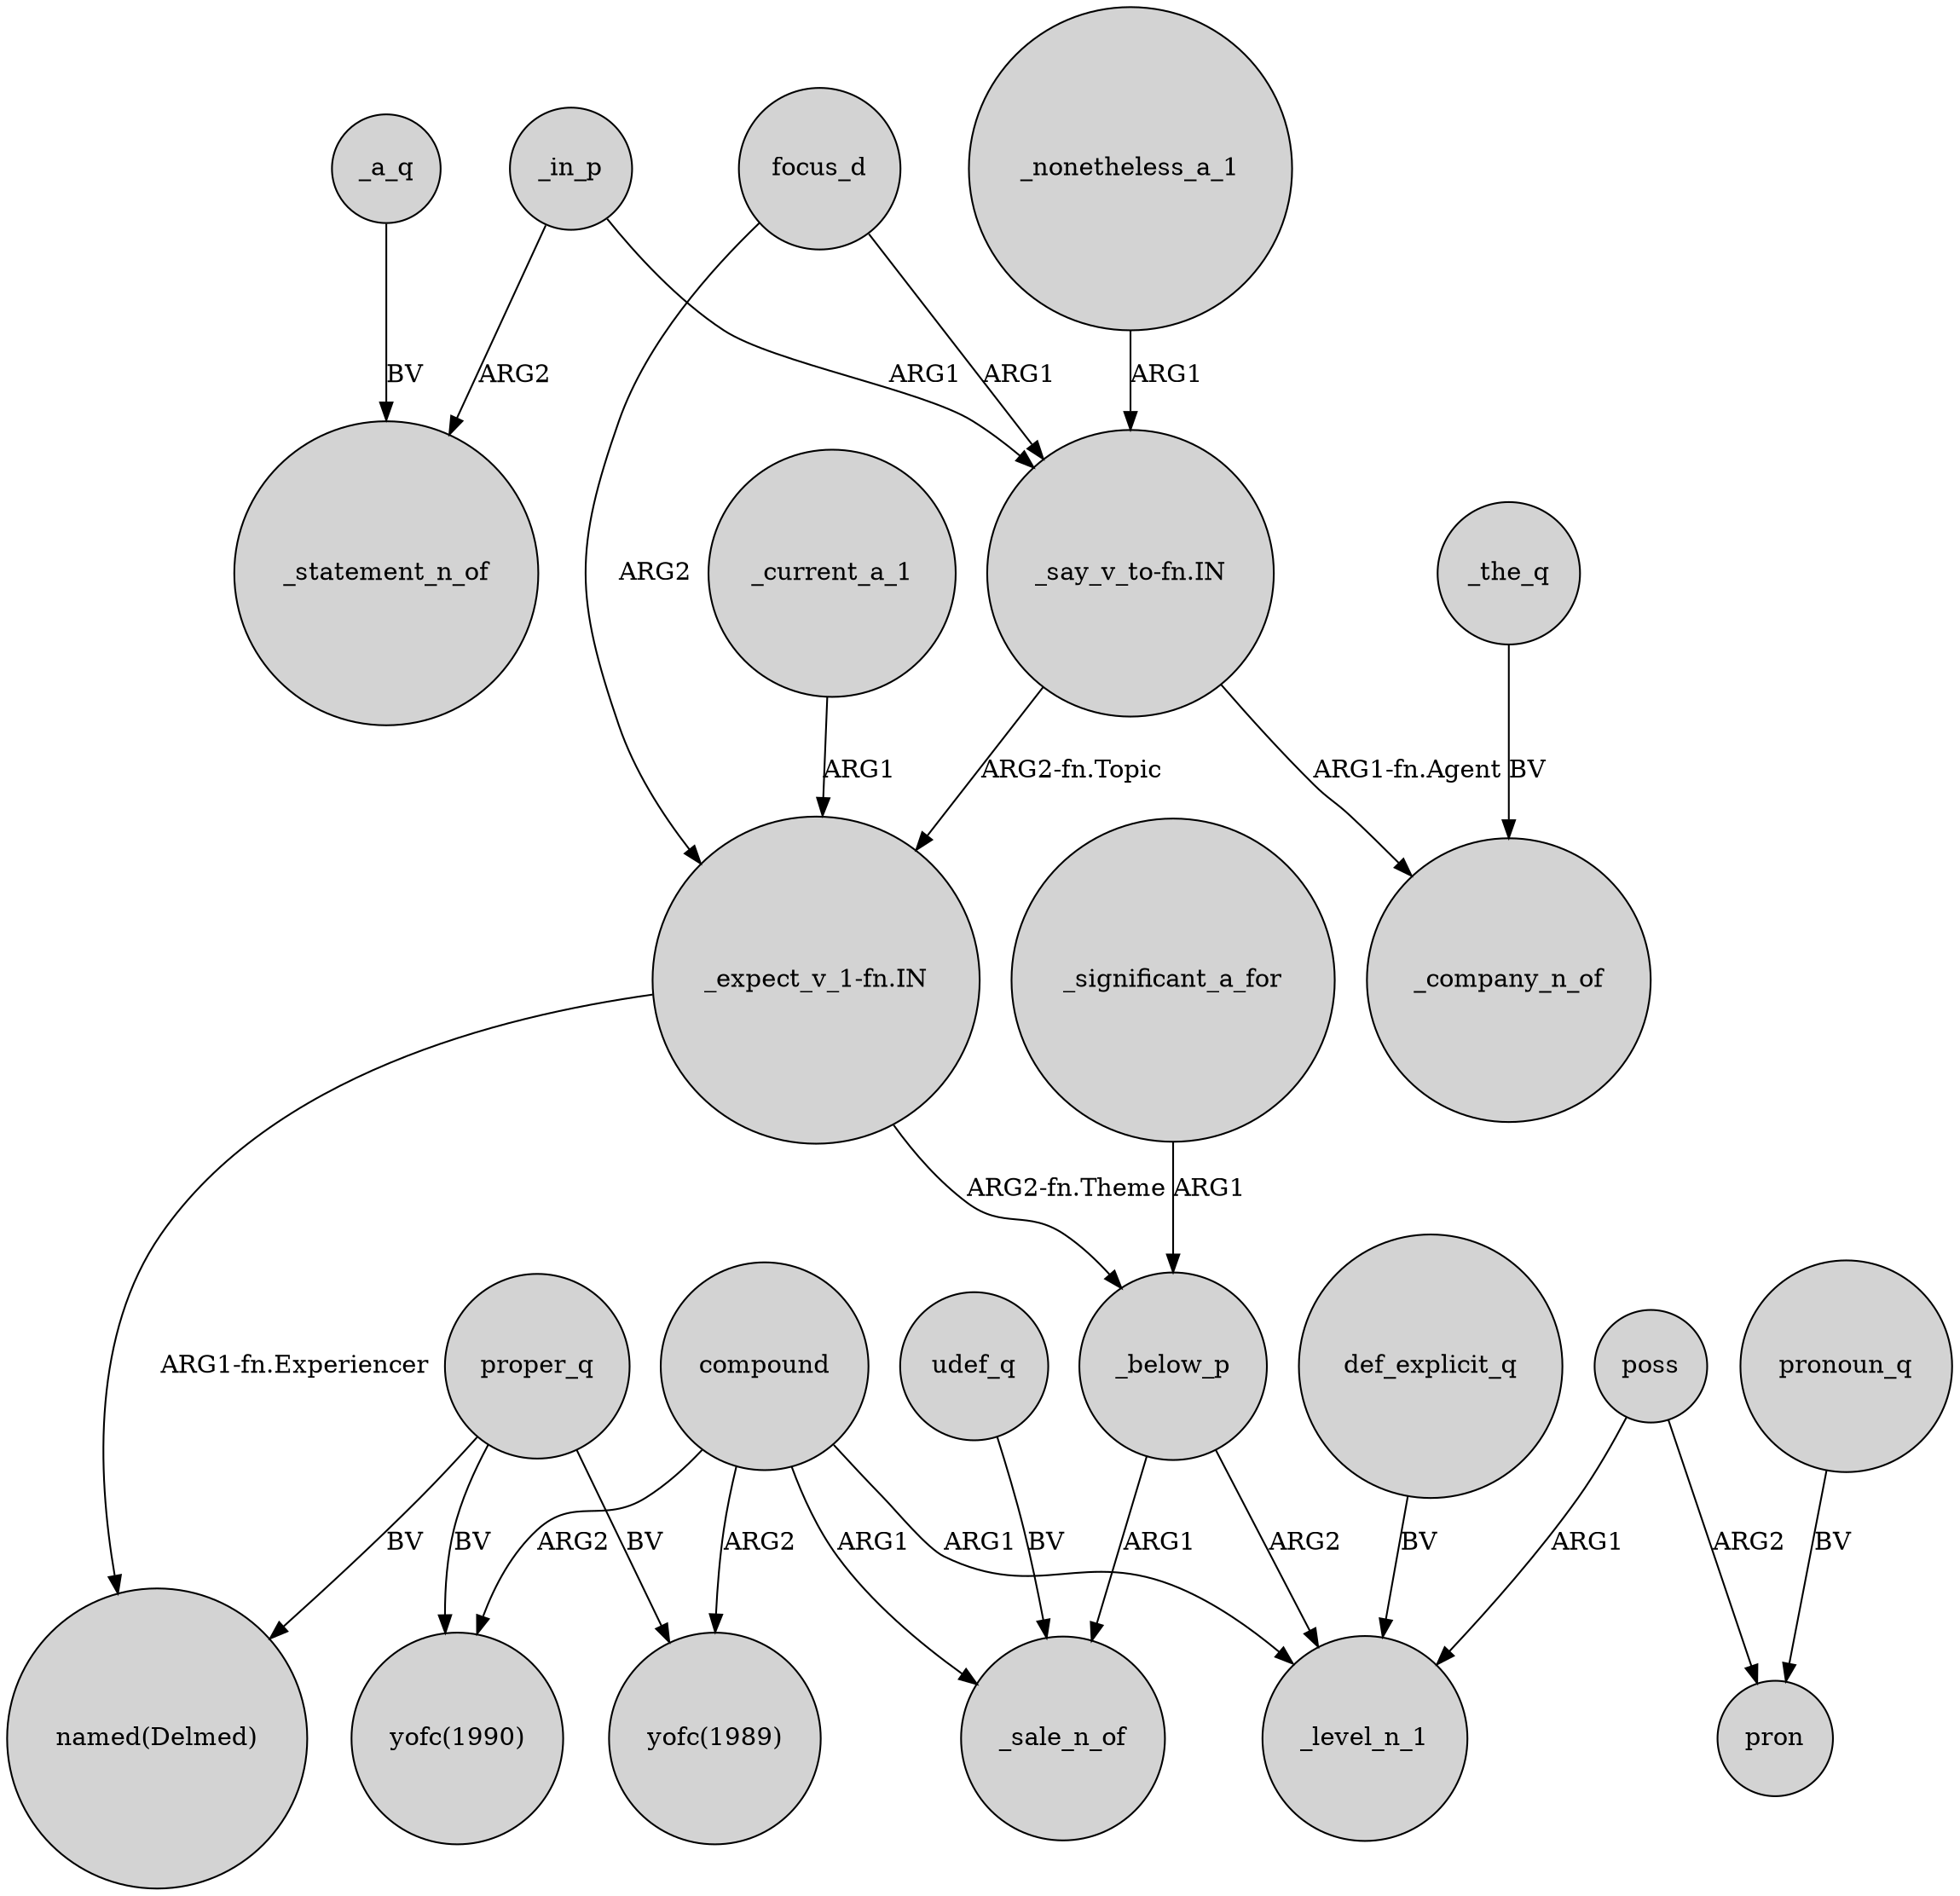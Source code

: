 digraph {
	node [shape=circle style=filled]
	compound -> "yofc(1990)" [label=ARG2]
	poss -> pron [label=ARG2]
	_in_p -> "_say_v_to-fn.IN" [label=ARG1]
	focus_d -> "_expect_v_1-fn.IN" [label=ARG2]
	poss -> _level_n_1 [label=ARG1]
	_a_q -> _statement_n_of [label=BV]
	_below_p -> _sale_n_of [label=ARG1]
	proper_q -> "yofc(1990)" [label=BV]
	focus_d -> "_say_v_to-fn.IN" [label=ARG1]
	_the_q -> _company_n_of [label=BV]
	proper_q -> "yofc(1989)" [label=BV]
	proper_q -> "named(Delmed)" [label=BV]
	pronoun_q -> pron [label=BV]
	_significant_a_for -> _below_p [label=ARG1]
	_nonetheless_a_1 -> "_say_v_to-fn.IN" [label=ARG1]
	udef_q -> _sale_n_of [label=BV]
	"_say_v_to-fn.IN" -> _company_n_of [label="ARG1-fn.Agent"]
	_in_p -> _statement_n_of [label=ARG2]
	"_say_v_to-fn.IN" -> "_expect_v_1-fn.IN" [label="ARG2-fn.Topic"]
	def_explicit_q -> _level_n_1 [label=BV]
	"_expect_v_1-fn.IN" -> "named(Delmed)" [label="ARG1-fn.Experiencer"]
	_below_p -> _level_n_1 [label=ARG2]
	compound -> "yofc(1989)" [label=ARG2]
	compound -> _level_n_1 [label=ARG1]
	"_expect_v_1-fn.IN" -> _below_p [label="ARG2-fn.Theme"]
	compound -> _sale_n_of [label=ARG1]
	_current_a_1 -> "_expect_v_1-fn.IN" [label=ARG1]
}
